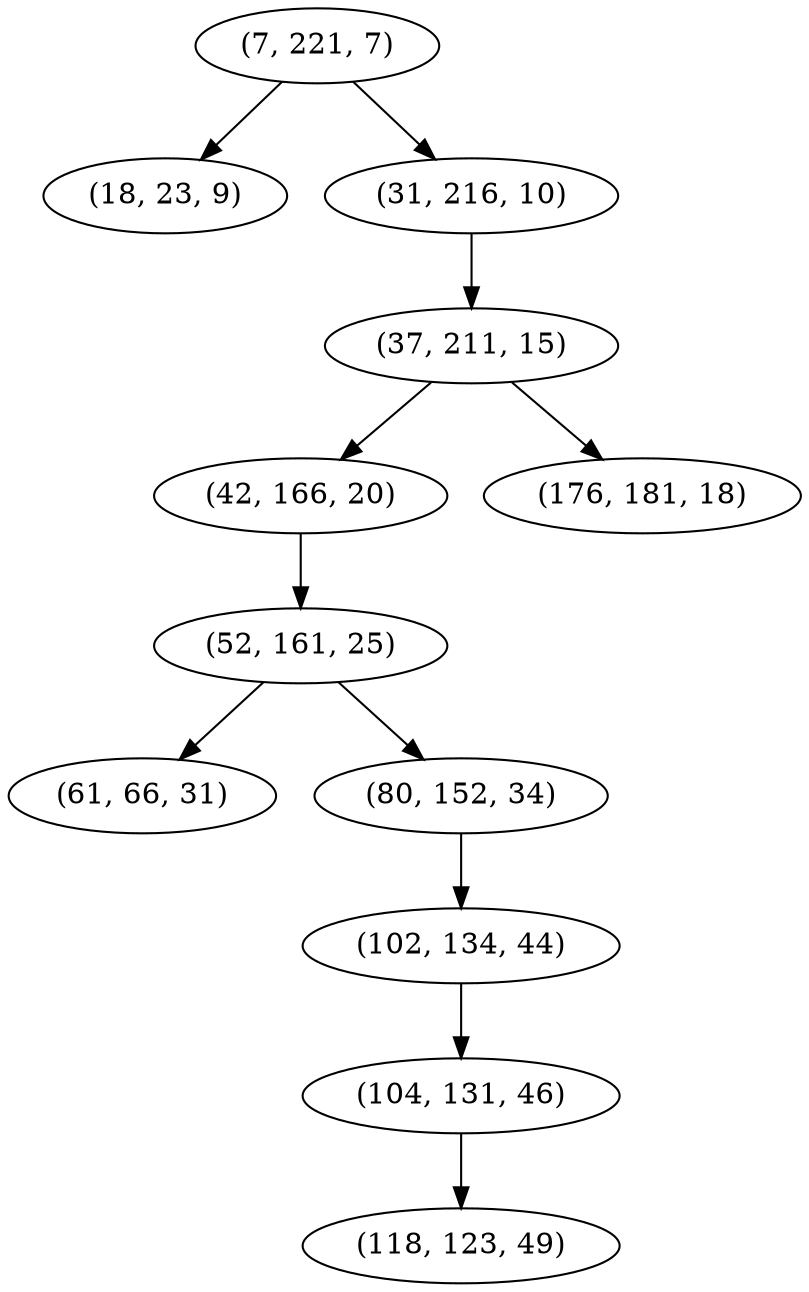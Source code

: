digraph tree {
    "(7, 221, 7)";
    "(18, 23, 9)";
    "(31, 216, 10)";
    "(37, 211, 15)";
    "(42, 166, 20)";
    "(52, 161, 25)";
    "(61, 66, 31)";
    "(80, 152, 34)";
    "(102, 134, 44)";
    "(104, 131, 46)";
    "(118, 123, 49)";
    "(176, 181, 18)";
    "(7, 221, 7)" -> "(18, 23, 9)";
    "(7, 221, 7)" -> "(31, 216, 10)";
    "(31, 216, 10)" -> "(37, 211, 15)";
    "(37, 211, 15)" -> "(42, 166, 20)";
    "(37, 211, 15)" -> "(176, 181, 18)";
    "(42, 166, 20)" -> "(52, 161, 25)";
    "(52, 161, 25)" -> "(61, 66, 31)";
    "(52, 161, 25)" -> "(80, 152, 34)";
    "(80, 152, 34)" -> "(102, 134, 44)";
    "(102, 134, 44)" -> "(104, 131, 46)";
    "(104, 131, 46)" -> "(118, 123, 49)";
}
